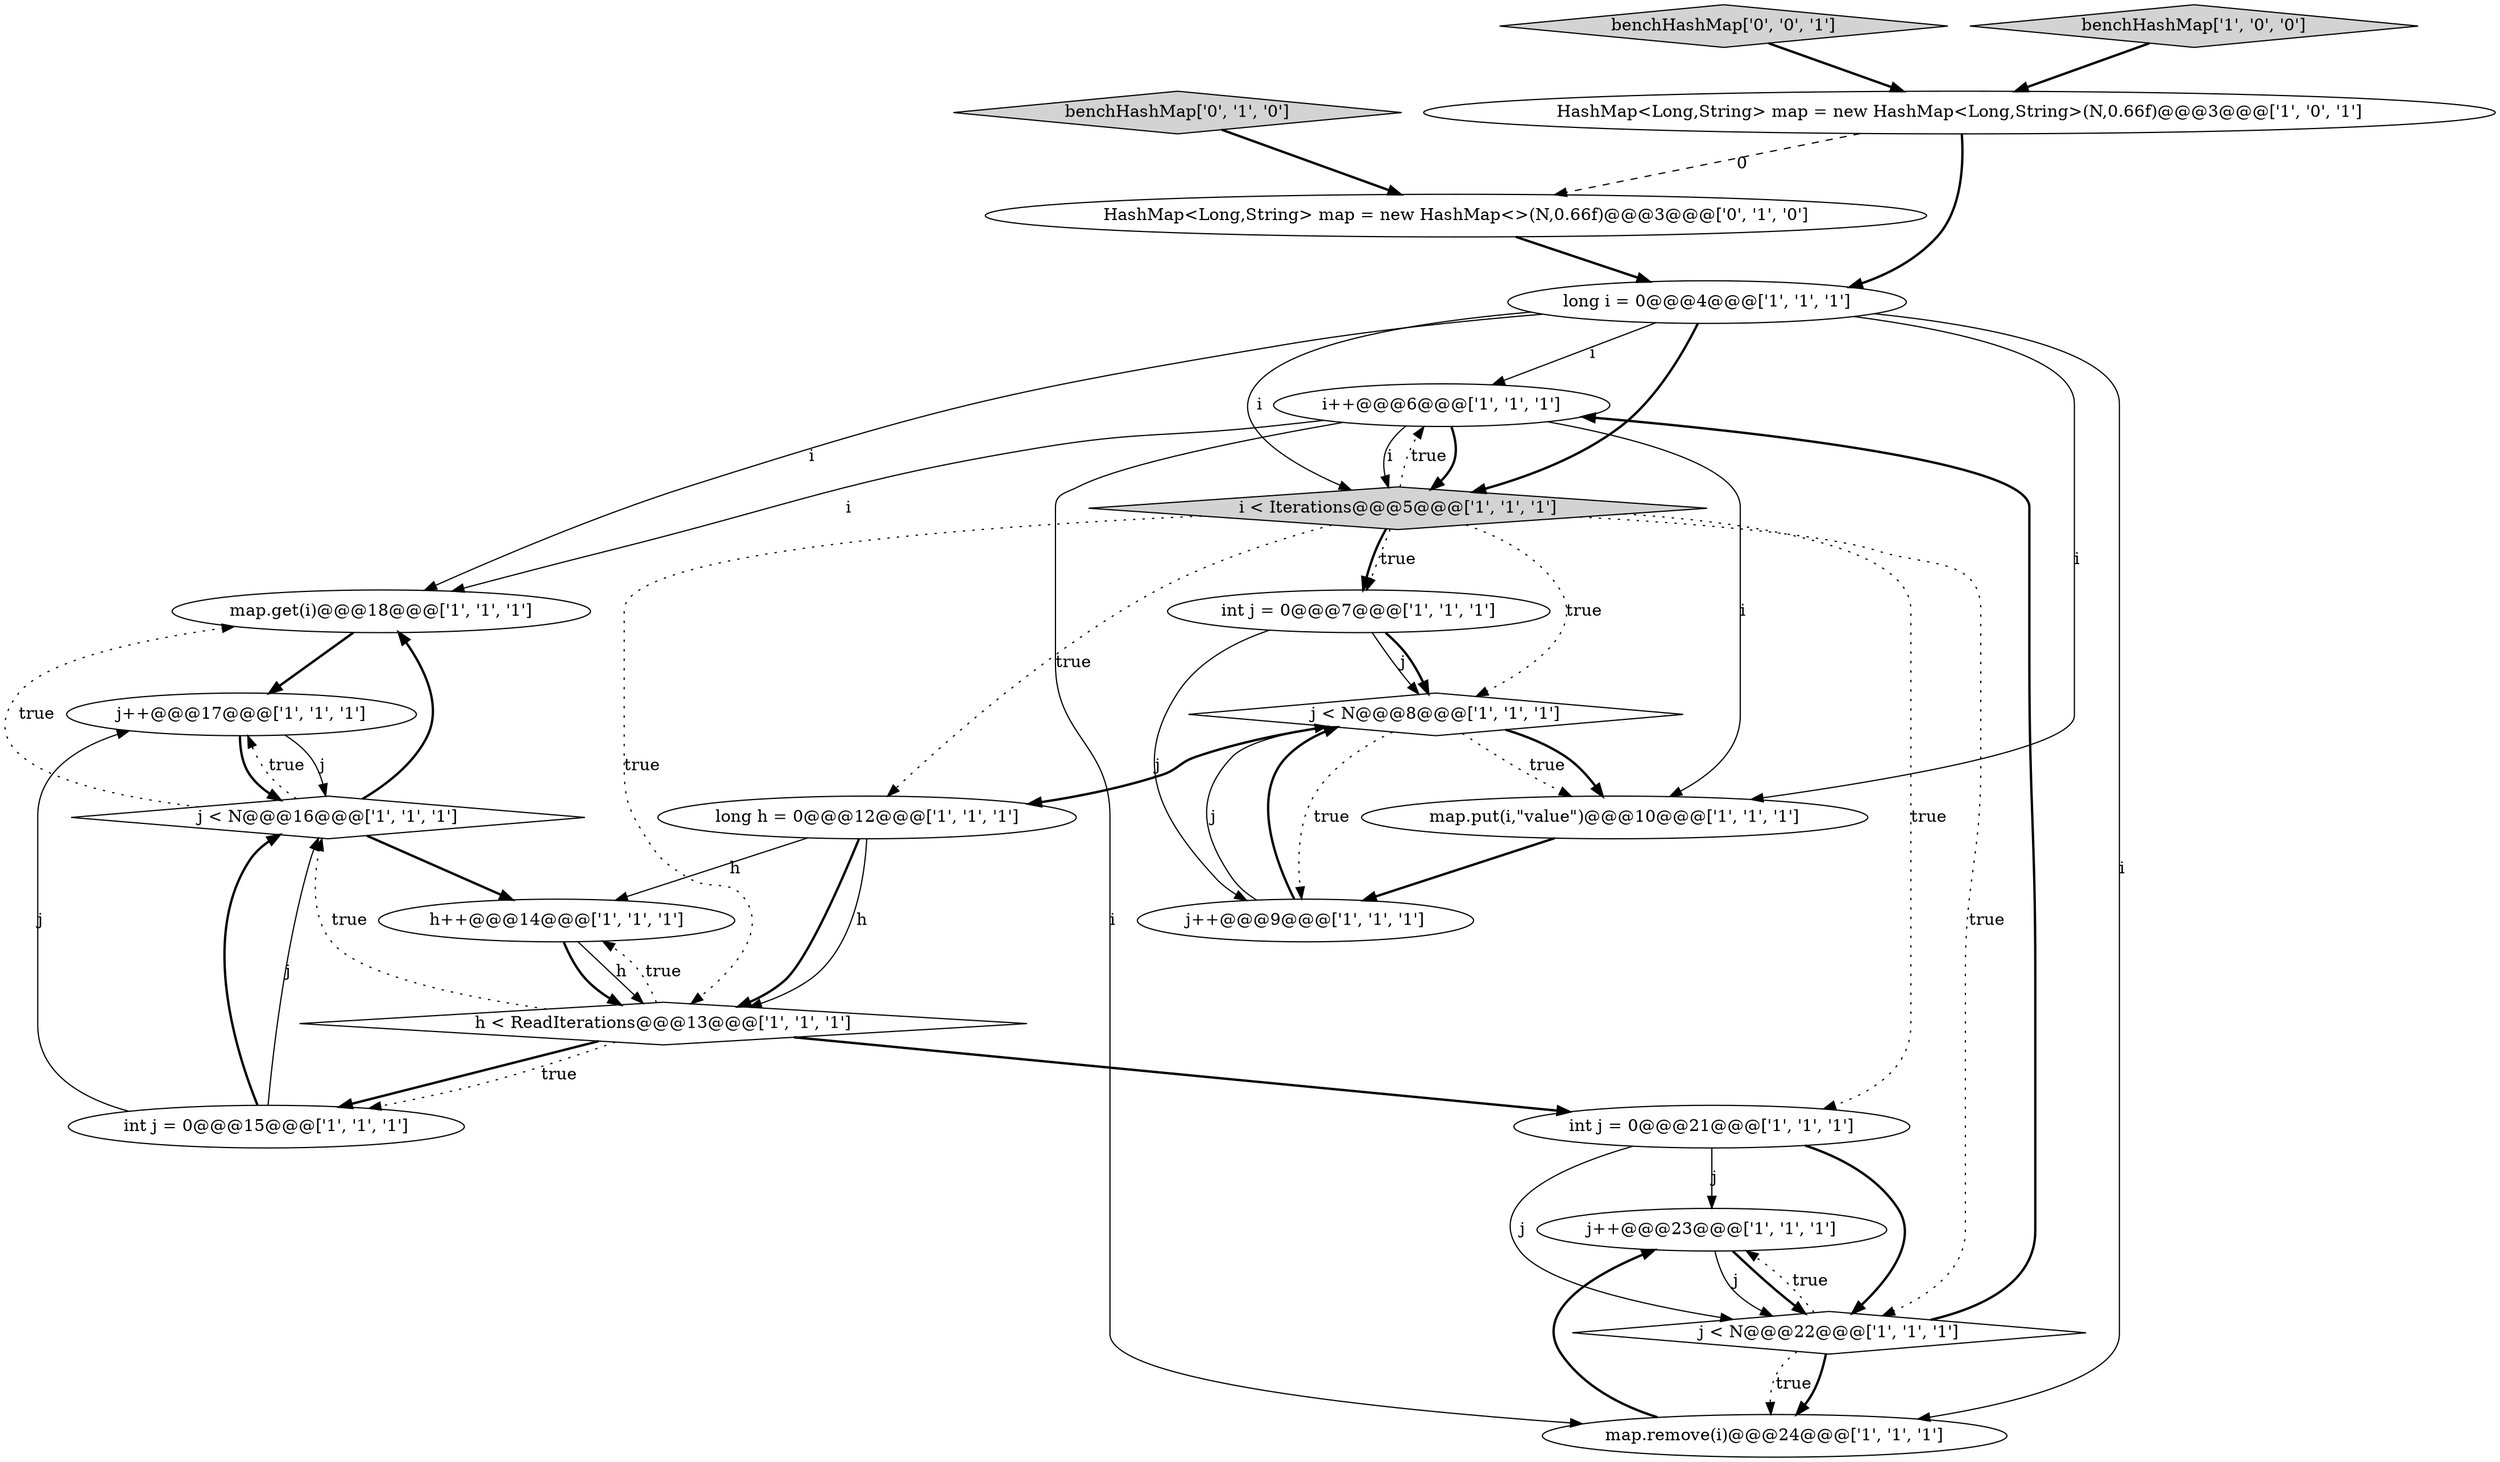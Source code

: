 digraph {
0 [style = filled, label = "i++@@@6@@@['1', '1', '1']", fillcolor = white, shape = ellipse image = "AAA0AAABBB1BBB"];
6 [style = filled, label = "HashMap<Long,String> map = new HashMap<Long,String>(N,0.66f)@@@3@@@['1', '0', '1']", fillcolor = white, shape = ellipse image = "AAA0AAABBB1BBB"];
12 [style = filled, label = "j++@@@23@@@['1', '1', '1']", fillcolor = white, shape = ellipse image = "AAA0AAABBB1BBB"];
13 [style = filled, label = "map.get(i)@@@18@@@['1', '1', '1']", fillcolor = white, shape = ellipse image = "AAA0AAABBB1BBB"];
14 [style = filled, label = "j < N@@@22@@@['1', '1', '1']", fillcolor = white, shape = diamond image = "AAA0AAABBB1BBB"];
17 [style = filled, label = "long i = 0@@@4@@@['1', '1', '1']", fillcolor = white, shape = ellipse image = "AAA0AAABBB1BBB"];
2 [style = filled, label = "map.remove(i)@@@24@@@['1', '1', '1']", fillcolor = white, shape = ellipse image = "AAA0AAABBB1BBB"];
10 [style = filled, label = "int j = 0@@@15@@@['1', '1', '1']", fillcolor = white, shape = ellipse image = "AAA0AAABBB1BBB"];
1 [style = filled, label = "j < N@@@8@@@['1', '1', '1']", fillcolor = white, shape = diamond image = "AAA0AAABBB1BBB"];
3 [style = filled, label = "int j = 0@@@7@@@['1', '1', '1']", fillcolor = white, shape = ellipse image = "AAA0AAABBB1BBB"];
20 [style = filled, label = "benchHashMap['0', '1', '0']", fillcolor = lightgray, shape = diamond image = "AAA0AAABBB2BBB"];
7 [style = filled, label = "h++@@@14@@@['1', '1', '1']", fillcolor = white, shape = ellipse image = "AAA0AAABBB1BBB"];
22 [style = filled, label = "benchHashMap['0', '0', '1']", fillcolor = lightgray, shape = diamond image = "AAA0AAABBB3BBB"];
11 [style = filled, label = "int j = 0@@@21@@@['1', '1', '1']", fillcolor = white, shape = ellipse image = "AAA0AAABBB1BBB"];
15 [style = filled, label = "j++@@@9@@@['1', '1', '1']", fillcolor = white, shape = ellipse image = "AAA0AAABBB1BBB"];
18 [style = filled, label = "h < ReadIterations@@@13@@@['1', '1', '1']", fillcolor = white, shape = diamond image = "AAA0AAABBB1BBB"];
21 [style = filled, label = "HashMap<Long,String> map = new HashMap<>(N,0.66f)@@@3@@@['0', '1', '0']", fillcolor = white, shape = ellipse image = "AAA1AAABBB2BBB"];
9 [style = filled, label = "long h = 0@@@12@@@['1', '1', '1']", fillcolor = white, shape = ellipse image = "AAA0AAABBB1BBB"];
19 [style = filled, label = "j++@@@17@@@['1', '1', '1']", fillcolor = white, shape = ellipse image = "AAA0AAABBB1BBB"];
8 [style = filled, label = "j < N@@@16@@@['1', '1', '1']", fillcolor = white, shape = diamond image = "AAA0AAABBB1BBB"];
16 [style = filled, label = "benchHashMap['1', '0', '0']", fillcolor = lightgray, shape = diamond image = "AAA0AAABBB1BBB"];
4 [style = filled, label = "i < Iterations@@@5@@@['1', '1', '1']", fillcolor = lightgray, shape = diamond image = "AAA0AAABBB1BBB"];
5 [style = filled, label = "map.put(i,\"value\")@@@10@@@['1', '1', '1']", fillcolor = white, shape = ellipse image = "AAA0AAABBB1BBB"];
9->18 [style = bold, label=""];
15->1 [style = solid, label="j"];
10->19 [style = solid, label="j"];
12->14 [style = solid, label="j"];
0->4 [style = bold, label=""];
1->9 [style = bold, label=""];
15->1 [style = bold, label=""];
17->13 [style = solid, label="i"];
0->4 [style = solid, label="i"];
13->19 [style = bold, label=""];
11->14 [style = solid, label="j"];
19->8 [style = solid, label="j"];
4->3 [style = dotted, label="true"];
22->6 [style = bold, label=""];
1->15 [style = dotted, label="true"];
12->14 [style = bold, label=""];
7->18 [style = bold, label=""];
19->8 [style = bold, label=""];
21->17 [style = bold, label=""];
9->7 [style = solid, label="h"];
18->8 [style = dotted, label="true"];
10->8 [style = bold, label=""];
3->1 [style = solid, label="j"];
4->18 [style = dotted, label="true"];
4->11 [style = dotted, label="true"];
6->17 [style = bold, label=""];
14->0 [style = bold, label=""];
17->5 [style = solid, label="i"];
4->1 [style = dotted, label="true"];
4->0 [style = dotted, label="true"];
14->12 [style = dotted, label="true"];
11->14 [style = bold, label=""];
7->18 [style = solid, label="h"];
3->1 [style = bold, label=""];
11->12 [style = solid, label="j"];
8->19 [style = dotted, label="true"];
17->4 [style = bold, label=""];
20->21 [style = bold, label=""];
9->18 [style = solid, label="h"];
3->15 [style = solid, label="j"];
1->5 [style = dotted, label="true"];
18->7 [style = dotted, label="true"];
17->4 [style = solid, label="i"];
18->10 [style = bold, label=""];
4->14 [style = dotted, label="true"];
16->6 [style = bold, label=""];
8->13 [style = bold, label=""];
8->13 [style = dotted, label="true"];
14->2 [style = dotted, label="true"];
14->2 [style = bold, label=""];
18->10 [style = dotted, label="true"];
8->7 [style = bold, label=""];
4->9 [style = dotted, label="true"];
6->21 [style = dashed, label="0"];
0->13 [style = solid, label="i"];
0->5 [style = solid, label="i"];
17->0 [style = solid, label="i"];
4->3 [style = bold, label=""];
10->8 [style = solid, label="j"];
18->11 [style = bold, label=""];
2->12 [style = bold, label=""];
0->2 [style = solid, label="i"];
5->15 [style = bold, label=""];
17->2 [style = solid, label="i"];
1->5 [style = bold, label=""];
}
